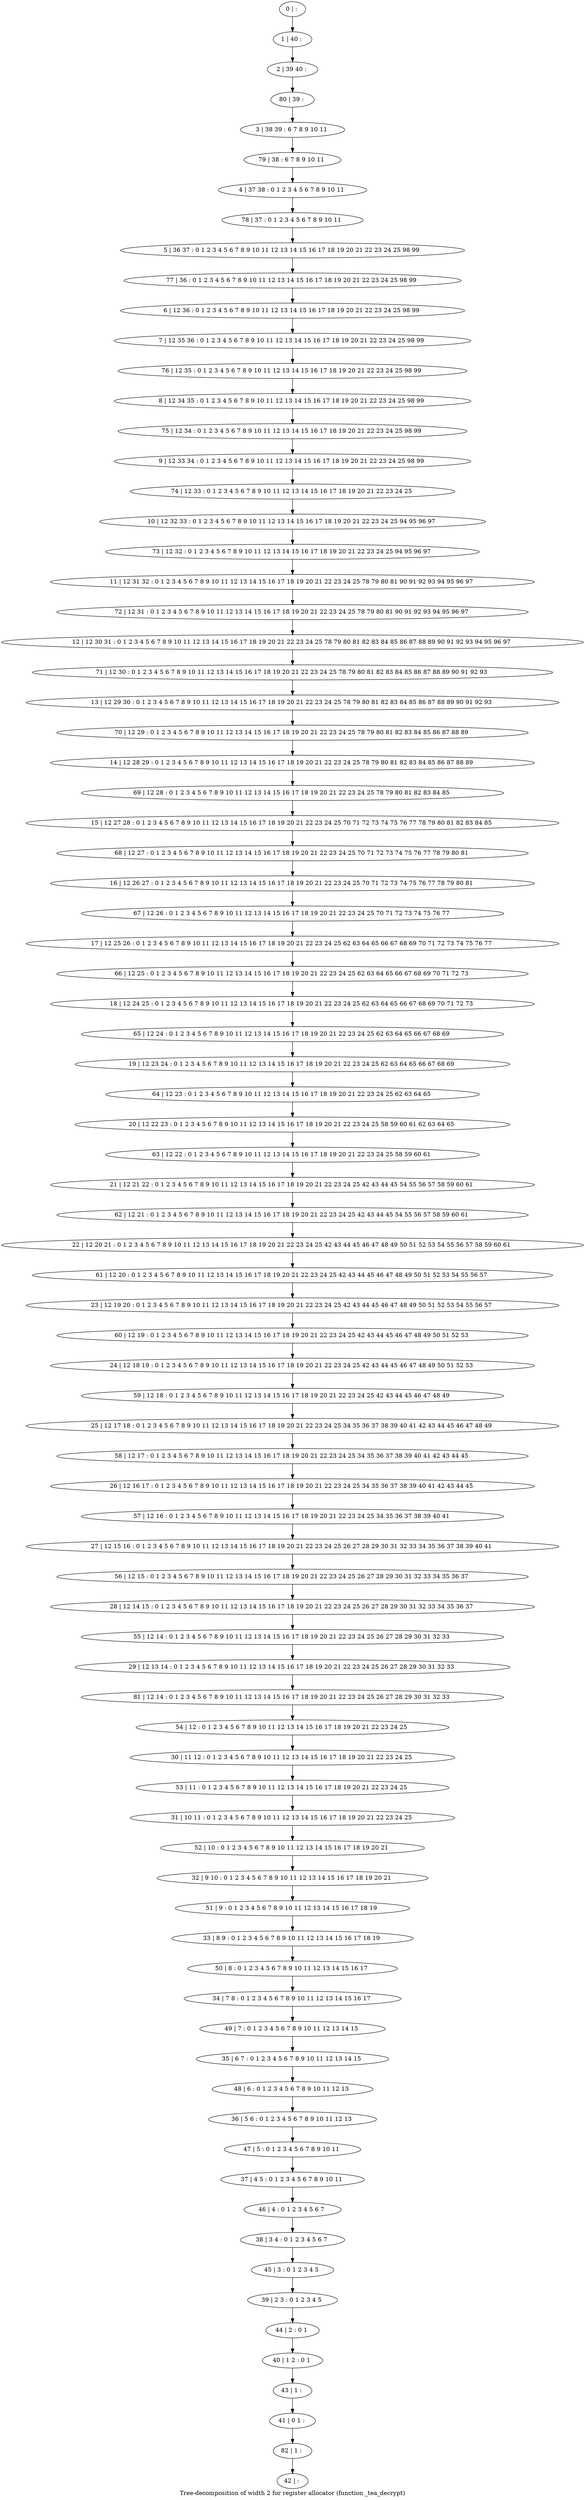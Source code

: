 digraph G {
graph [label="Tree-decomposition of width 2 for register allocator (function _tea_decrypt)"]
0[label="0 | : "];
1[label="1 | 40 : "];
2[label="2 | 39 40 : "];
3[label="3 | 38 39 : 6 7 8 9 10 11 "];
4[label="4 | 37 38 : 0 1 2 3 4 5 6 7 8 9 10 11 "];
5[label="5 | 36 37 : 0 1 2 3 4 5 6 7 8 9 10 11 12 13 14 15 16 17 18 19 20 21 22 23 24 25 98 99 "];
6[label="6 | 12 36 : 0 1 2 3 4 5 6 7 8 9 10 11 12 13 14 15 16 17 18 19 20 21 22 23 24 25 98 99 "];
7[label="7 | 12 35 36 : 0 1 2 3 4 5 6 7 8 9 10 11 12 13 14 15 16 17 18 19 20 21 22 23 24 25 98 99 "];
8[label="8 | 12 34 35 : 0 1 2 3 4 5 6 7 8 9 10 11 12 13 14 15 16 17 18 19 20 21 22 23 24 25 98 99 "];
9[label="9 | 12 33 34 : 0 1 2 3 4 5 6 7 8 9 10 11 12 13 14 15 16 17 18 19 20 21 22 23 24 25 98 99 "];
10[label="10 | 12 32 33 : 0 1 2 3 4 5 6 7 8 9 10 11 12 13 14 15 16 17 18 19 20 21 22 23 24 25 94 95 96 97 "];
11[label="11 | 12 31 32 : 0 1 2 3 4 5 6 7 8 9 10 11 12 13 14 15 16 17 18 19 20 21 22 23 24 25 78 79 80 81 90 91 92 93 94 95 96 97 "];
12[label="12 | 12 30 31 : 0 1 2 3 4 5 6 7 8 9 10 11 12 13 14 15 16 17 18 19 20 21 22 23 24 25 78 79 80 81 82 83 84 85 86 87 88 89 90 91 92 93 94 95 96 97 "];
13[label="13 | 12 29 30 : 0 1 2 3 4 5 6 7 8 9 10 11 12 13 14 15 16 17 18 19 20 21 22 23 24 25 78 79 80 81 82 83 84 85 86 87 88 89 90 91 92 93 "];
14[label="14 | 12 28 29 : 0 1 2 3 4 5 6 7 8 9 10 11 12 13 14 15 16 17 18 19 20 21 22 23 24 25 78 79 80 81 82 83 84 85 86 87 88 89 "];
15[label="15 | 12 27 28 : 0 1 2 3 4 5 6 7 8 9 10 11 12 13 14 15 16 17 18 19 20 21 22 23 24 25 70 71 72 73 74 75 76 77 78 79 80 81 82 83 84 85 "];
16[label="16 | 12 26 27 : 0 1 2 3 4 5 6 7 8 9 10 11 12 13 14 15 16 17 18 19 20 21 22 23 24 25 70 71 72 73 74 75 76 77 78 79 80 81 "];
17[label="17 | 12 25 26 : 0 1 2 3 4 5 6 7 8 9 10 11 12 13 14 15 16 17 18 19 20 21 22 23 24 25 62 63 64 65 66 67 68 69 70 71 72 73 74 75 76 77 "];
18[label="18 | 12 24 25 : 0 1 2 3 4 5 6 7 8 9 10 11 12 13 14 15 16 17 18 19 20 21 22 23 24 25 62 63 64 65 66 67 68 69 70 71 72 73 "];
19[label="19 | 12 23 24 : 0 1 2 3 4 5 6 7 8 9 10 11 12 13 14 15 16 17 18 19 20 21 22 23 24 25 62 63 64 65 66 67 68 69 "];
20[label="20 | 12 22 23 : 0 1 2 3 4 5 6 7 8 9 10 11 12 13 14 15 16 17 18 19 20 21 22 23 24 25 58 59 60 61 62 63 64 65 "];
21[label="21 | 12 21 22 : 0 1 2 3 4 5 6 7 8 9 10 11 12 13 14 15 16 17 18 19 20 21 22 23 24 25 42 43 44 45 54 55 56 57 58 59 60 61 "];
22[label="22 | 12 20 21 : 0 1 2 3 4 5 6 7 8 9 10 11 12 13 14 15 16 17 18 19 20 21 22 23 24 25 42 43 44 45 46 47 48 49 50 51 52 53 54 55 56 57 58 59 60 61 "];
23[label="23 | 12 19 20 : 0 1 2 3 4 5 6 7 8 9 10 11 12 13 14 15 16 17 18 19 20 21 22 23 24 25 42 43 44 45 46 47 48 49 50 51 52 53 54 55 56 57 "];
24[label="24 | 12 18 19 : 0 1 2 3 4 5 6 7 8 9 10 11 12 13 14 15 16 17 18 19 20 21 22 23 24 25 42 43 44 45 46 47 48 49 50 51 52 53 "];
25[label="25 | 12 17 18 : 0 1 2 3 4 5 6 7 8 9 10 11 12 13 14 15 16 17 18 19 20 21 22 23 24 25 34 35 36 37 38 39 40 41 42 43 44 45 46 47 48 49 "];
26[label="26 | 12 16 17 : 0 1 2 3 4 5 6 7 8 9 10 11 12 13 14 15 16 17 18 19 20 21 22 23 24 25 34 35 36 37 38 39 40 41 42 43 44 45 "];
27[label="27 | 12 15 16 : 0 1 2 3 4 5 6 7 8 9 10 11 12 13 14 15 16 17 18 19 20 21 22 23 24 25 26 27 28 29 30 31 32 33 34 35 36 37 38 39 40 41 "];
28[label="28 | 12 14 15 : 0 1 2 3 4 5 6 7 8 9 10 11 12 13 14 15 16 17 18 19 20 21 22 23 24 25 26 27 28 29 30 31 32 33 34 35 36 37 "];
29[label="29 | 12 13 14 : 0 1 2 3 4 5 6 7 8 9 10 11 12 13 14 15 16 17 18 19 20 21 22 23 24 25 26 27 28 29 30 31 32 33 "];
30[label="30 | 11 12 : 0 1 2 3 4 5 6 7 8 9 10 11 12 13 14 15 16 17 18 19 20 21 22 23 24 25 "];
31[label="31 | 10 11 : 0 1 2 3 4 5 6 7 8 9 10 11 12 13 14 15 16 17 18 19 20 21 22 23 24 25 "];
32[label="32 | 9 10 : 0 1 2 3 4 5 6 7 8 9 10 11 12 13 14 15 16 17 18 19 20 21 "];
33[label="33 | 8 9 : 0 1 2 3 4 5 6 7 8 9 10 11 12 13 14 15 16 17 18 19 "];
34[label="34 | 7 8 : 0 1 2 3 4 5 6 7 8 9 10 11 12 13 14 15 16 17 "];
35[label="35 | 6 7 : 0 1 2 3 4 5 6 7 8 9 10 11 12 13 14 15 "];
36[label="36 | 5 6 : 0 1 2 3 4 5 6 7 8 9 10 11 12 13 "];
37[label="37 | 4 5 : 0 1 2 3 4 5 6 7 8 9 10 11 "];
38[label="38 | 3 4 : 0 1 2 3 4 5 6 7 "];
39[label="39 | 2 3 : 0 1 2 3 4 5 "];
40[label="40 | 1 2 : 0 1 "];
41[label="41 | 0 1 : "];
42[label="42 | : "];
43[label="43 | 1 : "];
44[label="44 | 2 : 0 1 "];
45[label="45 | 3 : 0 1 2 3 4 5 "];
46[label="46 | 4 : 0 1 2 3 4 5 6 7 "];
47[label="47 | 5 : 0 1 2 3 4 5 6 7 8 9 10 11 "];
48[label="48 | 6 : 0 1 2 3 4 5 6 7 8 9 10 11 12 13 "];
49[label="49 | 7 : 0 1 2 3 4 5 6 7 8 9 10 11 12 13 14 15 "];
50[label="50 | 8 : 0 1 2 3 4 5 6 7 8 9 10 11 12 13 14 15 16 17 "];
51[label="51 | 9 : 0 1 2 3 4 5 6 7 8 9 10 11 12 13 14 15 16 17 18 19 "];
52[label="52 | 10 : 0 1 2 3 4 5 6 7 8 9 10 11 12 13 14 15 16 17 18 19 20 21 "];
53[label="53 | 11 : 0 1 2 3 4 5 6 7 8 9 10 11 12 13 14 15 16 17 18 19 20 21 22 23 24 25 "];
54[label="54 | 12 : 0 1 2 3 4 5 6 7 8 9 10 11 12 13 14 15 16 17 18 19 20 21 22 23 24 25 "];
55[label="55 | 12 14 : 0 1 2 3 4 5 6 7 8 9 10 11 12 13 14 15 16 17 18 19 20 21 22 23 24 25 26 27 28 29 30 31 32 33 "];
56[label="56 | 12 15 : 0 1 2 3 4 5 6 7 8 9 10 11 12 13 14 15 16 17 18 19 20 21 22 23 24 25 26 27 28 29 30 31 32 33 34 35 36 37 "];
57[label="57 | 12 16 : 0 1 2 3 4 5 6 7 8 9 10 11 12 13 14 15 16 17 18 19 20 21 22 23 24 25 34 35 36 37 38 39 40 41 "];
58[label="58 | 12 17 : 0 1 2 3 4 5 6 7 8 9 10 11 12 13 14 15 16 17 18 19 20 21 22 23 24 25 34 35 36 37 38 39 40 41 42 43 44 45 "];
59[label="59 | 12 18 : 0 1 2 3 4 5 6 7 8 9 10 11 12 13 14 15 16 17 18 19 20 21 22 23 24 25 42 43 44 45 46 47 48 49 "];
60[label="60 | 12 19 : 0 1 2 3 4 5 6 7 8 9 10 11 12 13 14 15 16 17 18 19 20 21 22 23 24 25 42 43 44 45 46 47 48 49 50 51 52 53 "];
61[label="61 | 12 20 : 0 1 2 3 4 5 6 7 8 9 10 11 12 13 14 15 16 17 18 19 20 21 22 23 24 25 42 43 44 45 46 47 48 49 50 51 52 53 54 55 56 57 "];
62[label="62 | 12 21 : 0 1 2 3 4 5 6 7 8 9 10 11 12 13 14 15 16 17 18 19 20 21 22 23 24 25 42 43 44 45 54 55 56 57 58 59 60 61 "];
63[label="63 | 12 22 : 0 1 2 3 4 5 6 7 8 9 10 11 12 13 14 15 16 17 18 19 20 21 22 23 24 25 58 59 60 61 "];
64[label="64 | 12 23 : 0 1 2 3 4 5 6 7 8 9 10 11 12 13 14 15 16 17 18 19 20 21 22 23 24 25 62 63 64 65 "];
65[label="65 | 12 24 : 0 1 2 3 4 5 6 7 8 9 10 11 12 13 14 15 16 17 18 19 20 21 22 23 24 25 62 63 64 65 66 67 68 69 "];
66[label="66 | 12 25 : 0 1 2 3 4 5 6 7 8 9 10 11 12 13 14 15 16 17 18 19 20 21 22 23 24 25 62 63 64 65 66 67 68 69 70 71 72 73 "];
67[label="67 | 12 26 : 0 1 2 3 4 5 6 7 8 9 10 11 12 13 14 15 16 17 18 19 20 21 22 23 24 25 70 71 72 73 74 75 76 77 "];
68[label="68 | 12 27 : 0 1 2 3 4 5 6 7 8 9 10 11 12 13 14 15 16 17 18 19 20 21 22 23 24 25 70 71 72 73 74 75 76 77 78 79 80 81 "];
69[label="69 | 12 28 : 0 1 2 3 4 5 6 7 8 9 10 11 12 13 14 15 16 17 18 19 20 21 22 23 24 25 78 79 80 81 82 83 84 85 "];
70[label="70 | 12 29 : 0 1 2 3 4 5 6 7 8 9 10 11 12 13 14 15 16 17 18 19 20 21 22 23 24 25 78 79 80 81 82 83 84 85 86 87 88 89 "];
71[label="71 | 12 30 : 0 1 2 3 4 5 6 7 8 9 10 11 12 13 14 15 16 17 18 19 20 21 22 23 24 25 78 79 80 81 82 83 84 85 86 87 88 89 90 91 92 93 "];
72[label="72 | 12 31 : 0 1 2 3 4 5 6 7 8 9 10 11 12 13 14 15 16 17 18 19 20 21 22 23 24 25 78 79 80 81 90 91 92 93 94 95 96 97 "];
73[label="73 | 12 32 : 0 1 2 3 4 5 6 7 8 9 10 11 12 13 14 15 16 17 18 19 20 21 22 23 24 25 94 95 96 97 "];
74[label="74 | 12 33 : 0 1 2 3 4 5 6 7 8 9 10 11 12 13 14 15 16 17 18 19 20 21 22 23 24 25 "];
75[label="75 | 12 34 : 0 1 2 3 4 5 6 7 8 9 10 11 12 13 14 15 16 17 18 19 20 21 22 23 24 25 98 99 "];
76[label="76 | 12 35 : 0 1 2 3 4 5 6 7 8 9 10 11 12 13 14 15 16 17 18 19 20 21 22 23 24 25 98 99 "];
77[label="77 | 36 : 0 1 2 3 4 5 6 7 8 9 10 11 12 13 14 15 16 17 18 19 20 21 22 23 24 25 98 99 "];
78[label="78 | 37 : 0 1 2 3 4 5 6 7 8 9 10 11 "];
79[label="79 | 38 : 6 7 8 9 10 11 "];
80[label="80 | 39 : "];
81[label="81 | 12 14 : 0 1 2 3 4 5 6 7 8 9 10 11 12 13 14 15 16 17 18 19 20 21 22 23 24 25 26 27 28 29 30 31 32 33 "];
82[label="82 | 1 : "];
0->1 ;
1->2 ;
6->7 ;
43->41 ;
40->43 ;
44->40 ;
39->44 ;
45->39 ;
38->45 ;
46->38 ;
37->46 ;
47->37 ;
36->47 ;
48->36 ;
35->48 ;
49->35 ;
34->49 ;
50->34 ;
33->50 ;
51->33 ;
32->51 ;
52->32 ;
31->52 ;
53->31 ;
30->53 ;
54->30 ;
55->29 ;
28->55 ;
56->28 ;
27->56 ;
57->27 ;
26->57 ;
58->26 ;
25->58 ;
59->25 ;
24->59 ;
60->24 ;
23->60 ;
61->23 ;
22->61 ;
62->22 ;
21->62 ;
63->21 ;
20->63 ;
64->20 ;
19->64 ;
65->19 ;
18->65 ;
66->18 ;
17->66 ;
67->17 ;
16->67 ;
68->16 ;
15->68 ;
69->15 ;
14->69 ;
70->14 ;
13->70 ;
71->13 ;
12->71 ;
72->12 ;
11->72 ;
73->11 ;
10->73 ;
74->10 ;
9->74 ;
75->9 ;
8->75 ;
76->8 ;
7->76 ;
77->6 ;
5->77 ;
78->5 ;
4->78 ;
79->4 ;
3->79 ;
80->3 ;
2->80 ;
81->54 ;
29->81 ;
82->42 ;
41->82 ;
}
